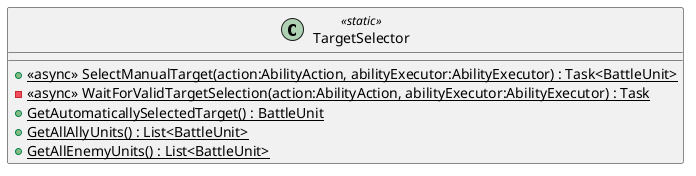 @startuml
class TargetSelector <<static>> {
    + {static} <<async>> SelectManualTarget(action:AbilityAction, abilityExecutor:AbilityExecutor) : Task<BattleUnit>
    - {static} <<async>> WaitForValidTargetSelection(action:AbilityAction, abilityExecutor:AbilityExecutor) : Task
    + {static} GetAutomaticallySelectedTarget() : BattleUnit
    + {static} GetAllAllyUnits() : List<BattleUnit>
    + {static} GetAllEnemyUnits() : List<BattleUnit>
}
@enduml
